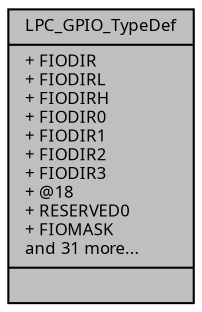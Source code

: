 digraph "LPC_GPIO_TypeDef"
{
  edge [fontname="Sans",fontsize="8",labelfontname="Sans",labelfontsize="8"];
  node [fontname="Sans",fontsize="8",shape=record];
  Node1 [label="{LPC_GPIO_TypeDef\n|+ FIODIR\l+ FIODIRL\l+ FIODIRH\l+ FIODIR0\l+ FIODIR1\l+ FIODIR2\l+ FIODIR3\l+ @18\l+ RESERVED0\l+ FIOMASK\land 31 more...\l|}",height=0.2,width=0.4,color="black", fillcolor="grey75", style="filled", fontcolor="black"];
}
